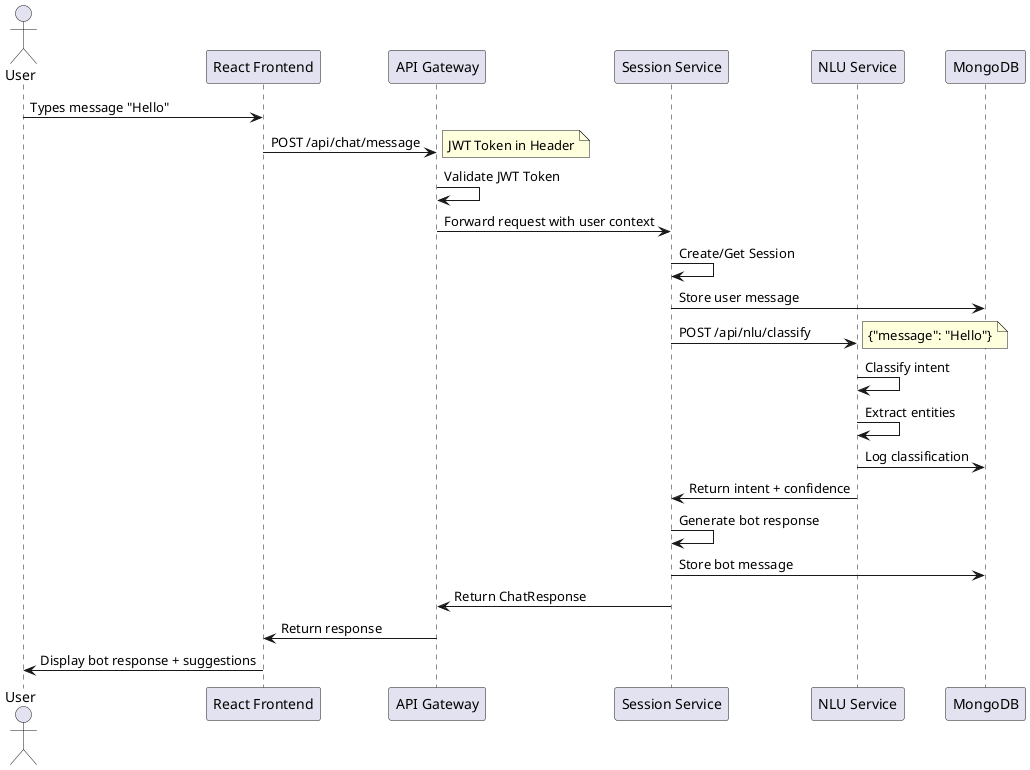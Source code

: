 @startuml Chat Message Processing Sequence

actor User
participant Frontend as "React Frontend"
participant APIGateway as "API Gateway"
participant SessionService as "Session Service"
participant NLUService as "NLU Service"
participant MongoDB as "MongoDB"

User -> Frontend: Types message "Hello"
Frontend -> APIGateway: POST /api/chat/message
note right: JWT Token in Header

APIGateway -> APIGateway: Validate JWT Token
APIGateway -> SessionService: Forward request with user context

SessionService -> SessionService: Create/Get Session
SessionService -> MongoDB: Store user message

SessionService -> NLUService: POST /api/nlu/classify
note right: {"message": "Hello"}

NLUService -> NLUService: Classify intent
NLUService -> NLUService: Extract entities
NLUService -> MongoDB: Log classification
NLUService -> SessionService: Return intent + confidence

SessionService -> SessionService: Generate bot response
SessionService -> MongoDB: Store bot message
SessionService -> APIGateway: Return ChatResponse

APIGateway -> Frontend: Return response
Frontend -> User: Display bot response + suggestions

@enduml
